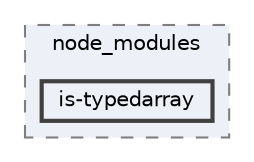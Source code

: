 digraph "pkiclassroomrescheduler/src/main/frontend/node_modules/is-typedarray"
{
 // LATEX_PDF_SIZE
  bgcolor="transparent";
  edge [fontname=Helvetica,fontsize=10,labelfontname=Helvetica,labelfontsize=10];
  node [fontname=Helvetica,fontsize=10,shape=box,height=0.2,width=0.4];
  compound=true
  subgraph clusterdir_72953eda66ccb3a2722c28e1c3e6c23b {
    graph [ bgcolor="#edf0f7", pencolor="grey50", label="node_modules", fontname=Helvetica,fontsize=10 style="filled,dashed", URL="dir_72953eda66ccb3a2722c28e1c3e6c23b.html",tooltip=""]
  dir_d4b4acb81895a240da54185bf30c6ece [label="is-typedarray", fillcolor="#edf0f7", color="grey25", style="filled,bold", URL="dir_d4b4acb81895a240da54185bf30c6ece.html",tooltip=""];
  }
}
